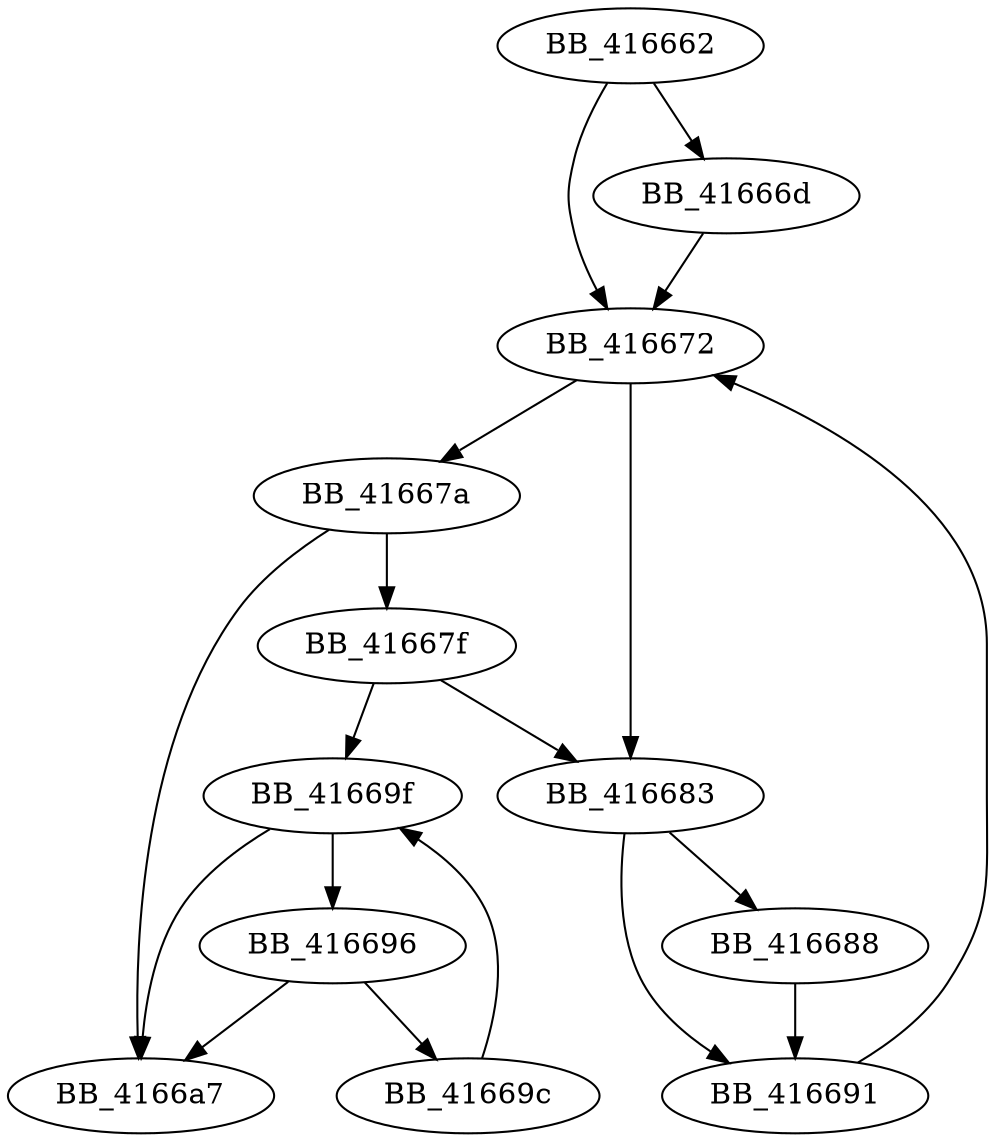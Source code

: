 DiGraph __wwincmdln{
BB_416662->BB_41666d
BB_416662->BB_416672
BB_41666d->BB_416672
BB_416672->BB_41667a
BB_416672->BB_416683
BB_41667a->BB_41667f
BB_41667a->BB_4166a7
BB_41667f->BB_416683
BB_41667f->BB_41669f
BB_416683->BB_416688
BB_416683->BB_416691
BB_416688->BB_416691
BB_416691->BB_416672
BB_416696->BB_41669c
BB_416696->BB_4166a7
BB_41669c->BB_41669f
BB_41669f->BB_416696
BB_41669f->BB_4166a7
}
